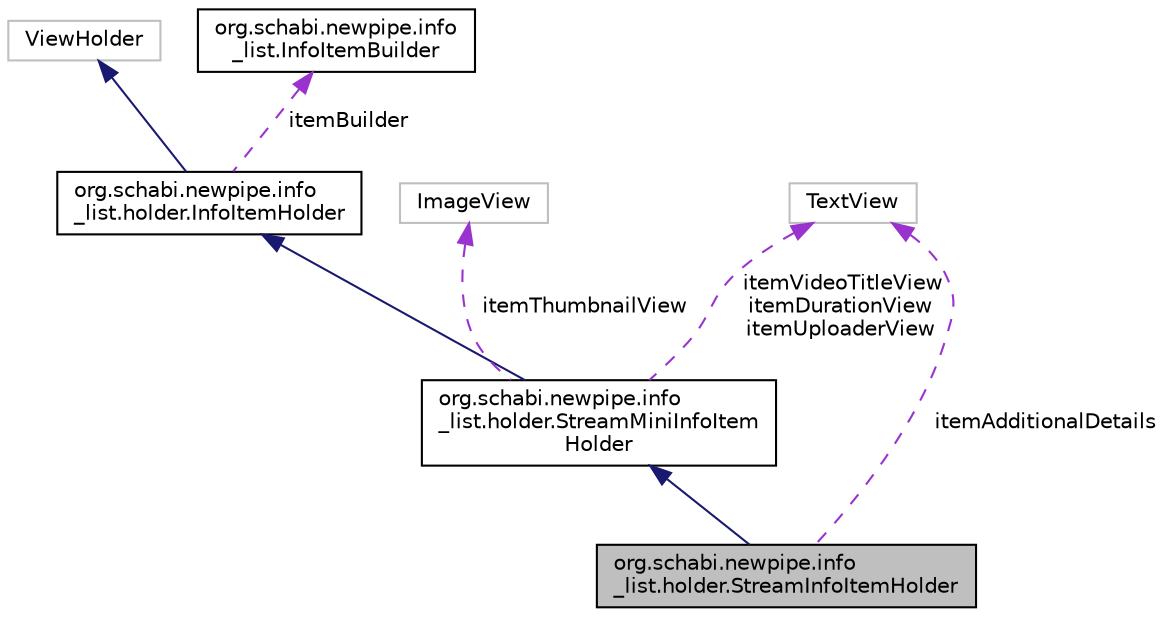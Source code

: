digraph "org.schabi.newpipe.info_list.holder.StreamInfoItemHolder"
{
 // LATEX_PDF_SIZE
  edge [fontname="Helvetica",fontsize="10",labelfontname="Helvetica",labelfontsize="10"];
  node [fontname="Helvetica",fontsize="10",shape=record];
  Node4 [label="org.schabi.newpipe.info\l_list.holder.StreamInfoItemHolder",height=0.2,width=0.4,color="black", fillcolor="grey75", style="filled", fontcolor="black",tooltip=" "];
  Node5 -> Node4 [dir="back",color="midnightblue",fontsize="10",style="solid",fontname="Helvetica"];
  Node5 [label="org.schabi.newpipe.info\l_list.holder.StreamMiniInfoItem\lHolder",height=0.2,width=0.4,color="black", fillcolor="white", style="filled",URL="$classorg_1_1schabi_1_1newpipe_1_1info__list_1_1holder_1_1_stream_mini_info_item_holder.html",tooltip=" "];
  Node6 -> Node5 [dir="back",color="midnightblue",fontsize="10",style="solid",fontname="Helvetica"];
  Node6 [label="org.schabi.newpipe.info\l_list.holder.InfoItemHolder",height=0.2,width=0.4,color="black", fillcolor="white", style="filled",URL="$classorg_1_1schabi_1_1newpipe_1_1info__list_1_1holder_1_1_info_item_holder.html",tooltip=" "];
  Node7 -> Node6 [dir="back",color="midnightblue",fontsize="10",style="solid",fontname="Helvetica"];
  Node7 [label="ViewHolder",height=0.2,width=0.4,color="grey75", fillcolor="white", style="filled",tooltip=" "];
  Node8 -> Node6 [dir="back",color="darkorchid3",fontsize="10",style="dashed",label=" itemBuilder" ,fontname="Helvetica"];
  Node8 [label="org.schabi.newpipe.info\l_list.InfoItemBuilder",height=0.2,width=0.4,color="black", fillcolor="white", style="filled",URL="$classorg_1_1schabi_1_1newpipe_1_1info__list_1_1_info_item_builder.html",tooltip=" "];
  Node9 -> Node5 [dir="back",color="darkorchid3",fontsize="10",style="dashed",label=" itemThumbnailView" ,fontname="Helvetica"];
  Node9 [label="ImageView",height=0.2,width=0.4,color="grey75", fillcolor="white", style="filled",tooltip=" "];
  Node10 -> Node5 [dir="back",color="darkorchid3",fontsize="10",style="dashed",label=" itemVideoTitleView\nitemDurationView\nitemUploaderView" ,fontname="Helvetica"];
  Node10 [label="TextView",height=0.2,width=0.4,color="grey75", fillcolor="white", style="filled",tooltip=" "];
  Node10 -> Node4 [dir="back",color="darkorchid3",fontsize="10",style="dashed",label=" itemAdditionalDetails" ,fontname="Helvetica"];
}
